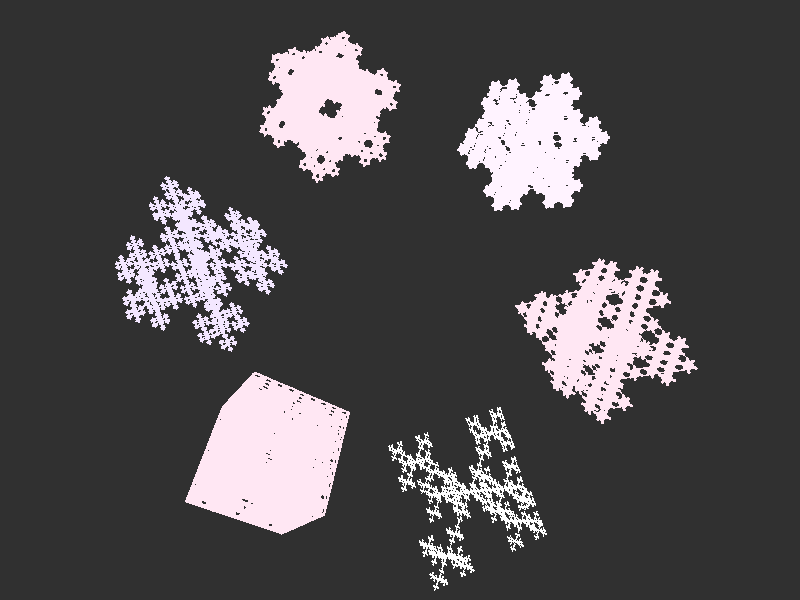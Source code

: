 /////////////////////////////////////////////
//
//     ~~ [ Sponges ] ~~
//        version 1 out of 1
//
//  by Michael Scharrer
//  https://mscharrer.net
//
/////////////////////////////////////////////

#version 3.7;

global_settings {
	assumed_gamma 1
	max_trace_level 20
}

camera {
	right x*image_width/image_height
	location <0,0,-5>
	look_at <0, 0, 0>
}

light_source {
	<0,0,-2>
	color rgb 1
}

background {
	rgb <0,.2,0>
}

//generate spheres for the blob object
#macro fractal(pos,  d1,  d2,  d3, a1, a2,  level)
	#declare s = seed(42);
	#if(level = 0)
		sphere {
			pos
			#if((a1=0) & (a2!=2))
				(vlength(d1) + vlength(d2) + vlength(d3))*(1.1 + 0.2*abs(a2-a1))
			#else
				(vlength(d1) + vlength(d2) + vlength(d3))*(0.7 + 0.25*abs(a2-a1))
			#end
			1.2
		}
	#else
		#local l = level - 1;
		
		#local px = -1;
		#local nullcount = 0;
		#while(px<2)
			#local py = -1;
			#while(py<2)
				#local pz = -1;
				#while(pz<2)
					#local nset = abs(px) + abs(py) + abs(pz);
					#if(nset=a1 | nset=a2)
						#local npos = pos + px*d1 + py*d2 + pz*d3;
						#local rot = 0.3*<rand(s), rand(s), rand(s)>;
						#local nd1 = vrotate(d1, rot) / 3;
						#local nd2 = vrotate(d2, rot) / 3;
						#local nd3 = vrotate(d3, rot) / 3;
						fractal(npos, nd1, nd2, nd3, a1, a2, l)
					#end
					#local pz = pz + 1;
				#end
				#local py = py + 1;
			#end
			#local px = px + 1;
		#end
		
	#end
#end

#macro construct(siz, a, b, col, level)
	blob {
		fractal(<0,0,0>,  siz*x, siz*y, siz*z, a, b, level)
		pigment {
			rgb col
		}
		finish {
			diffuse 0.05
			ambient 0.01
			reflection 0.9
		}
	}
#end

#declare se = seed(24);
object {
	construct(0.3, 1, 2, <1.0, 0.8, 0.9>, 3)
	rotate (350*<rand(se), rand(se), rand(se)>)
	translate 1.7*y
	rotate (20 + 0 * 60)*z
}

object {
	construct(0.3, 0, 3, <0.9, 0.8, 1.0>, 4)
	rotate (360*<rand(se), rand(se), rand(se)>)
	translate 1.7*y
	rotate (20 + 1 * 60)*z
}


object {
	construct(0.3, 2, 3, <1.0, 0.8, 0.9>, 3)
	rotate (360*<rand(se), rand(se), rand(se)>)
	translate 1.7*y
	rotate (20 + 2 * 60)*z
}

object {
	construct(0.3, 0, 1, <1.3, 1.15, 1.45>, 5)
	rotate (360*<rand(se), rand(se), rand(se)>)
	scale 1.8
	translate 1.7*y
	rotate (20 + 3 * 60)*z
}

object {
	construct(0.3, 1, 3, <1.0, 0.8, 0.9>, 3)
	rotate (360*<rand(se), rand(se), rand(se)>)
	translate 1.7*y
	rotate (20 + 4 * 60)*z
}

object {
	construct(0.3, 0, 2, <1.0, 0.9, 1.1>, 3)
	rotate (360*<rand(se), rand(se), rand(se)>)
	translate 1.7*y
	rotate (20 + 5 * 60)*z
}

//background plane
plane {
	z
	1
	pigment {
		rgb 0.03
	}
	finish {
		reflection 0.3
	}
	normal {
		bumps 0.001
		scale 0.01
	}
}

//reflector behind camera
plane {
	z
	(-6)
	pigment {
		rgb 0
	}
	finish {
		reflection 0.5
	}
	normal {
		bumps 0.05
		scale 0.05
	}
}